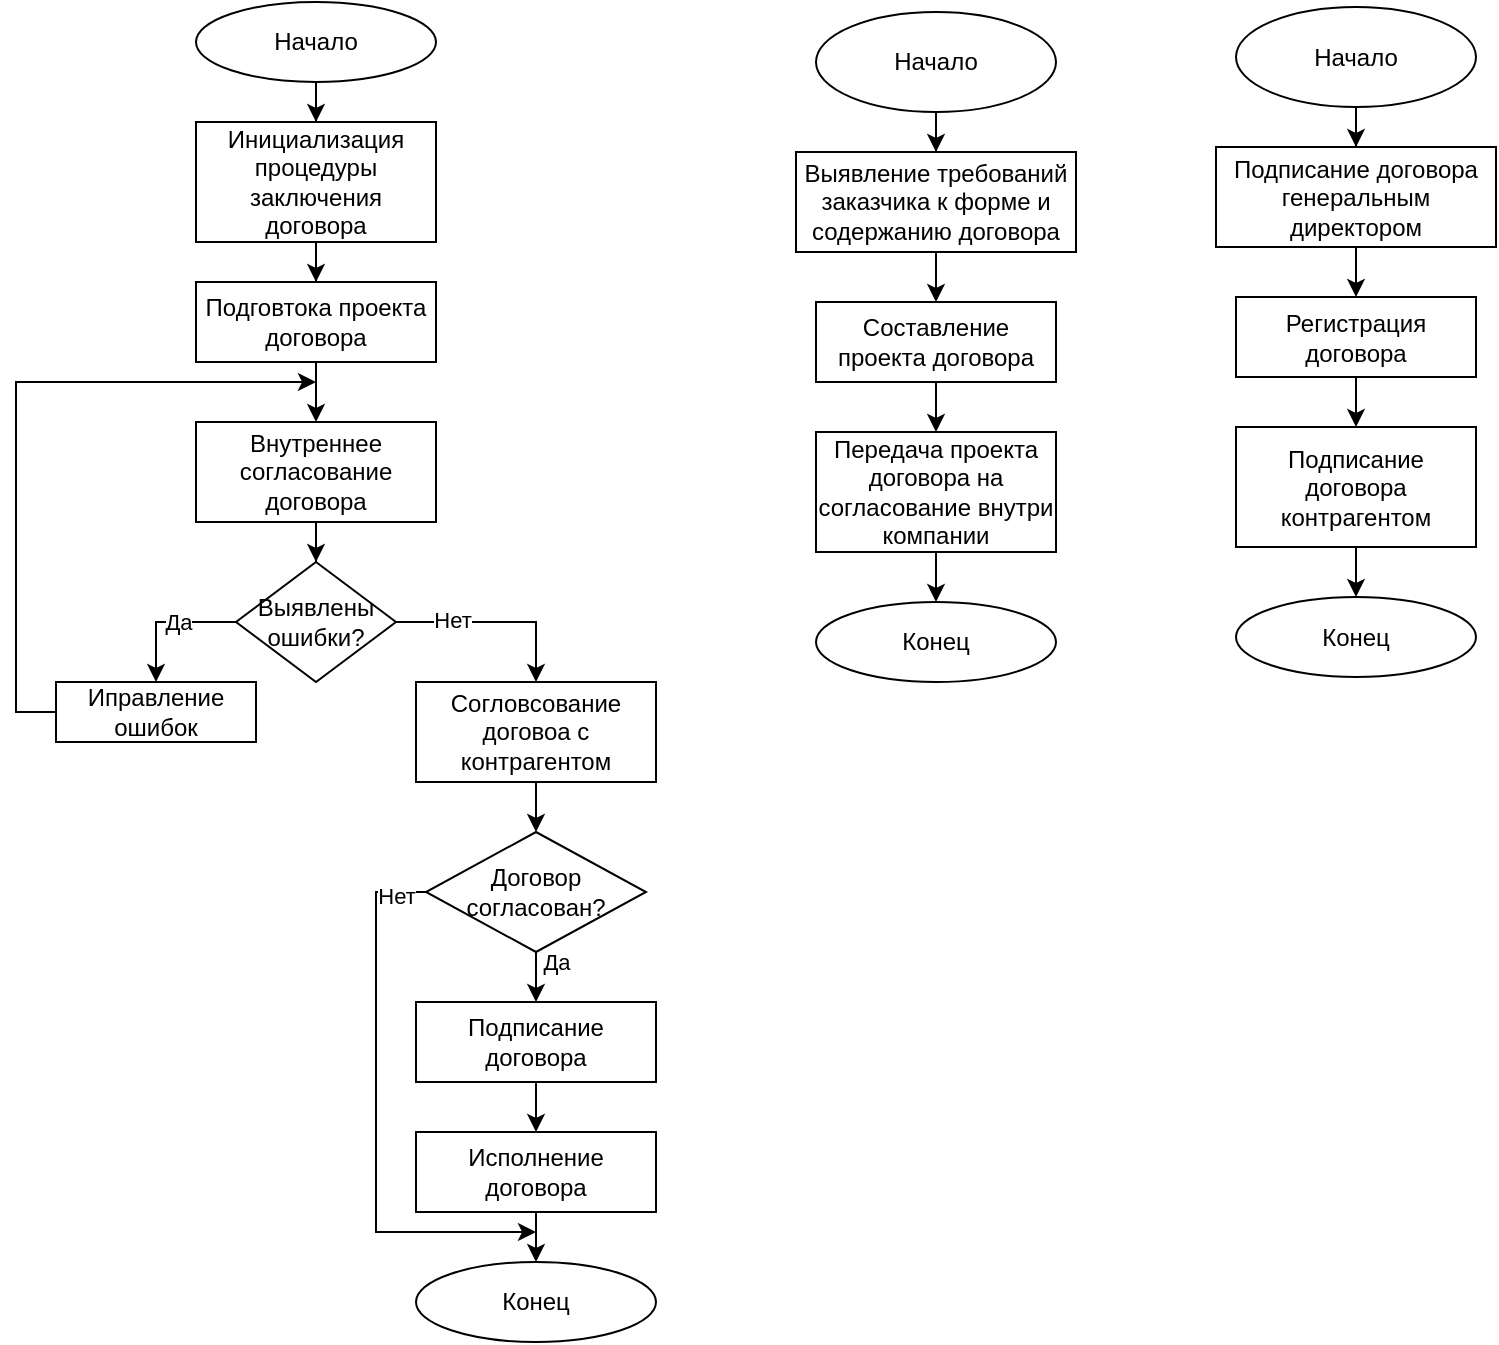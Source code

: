 <mxfile version="22.1.2" type="device">
  <diagram name="Страница — 1" id="dI7vLvLZwqIRt6VPlLzn">
    <mxGraphModel dx="392" dy="713" grid="1" gridSize="10" guides="1" tooltips="1" connect="1" arrows="1" fold="1" page="1" pageScale="1" pageWidth="827" pageHeight="1169" math="0" shadow="0">
      <root>
        <mxCell id="0" />
        <mxCell id="1" parent="0" />
        <mxCell id="YXRQX_UfjDNz7jbEdoER-32" style="edgeStyle=orthogonalEdgeStyle;rounded=0;orthogonalLoop=1;jettySize=auto;html=1;entryX=0.5;entryY=0;entryDx=0;entryDy=0;" parent="1" source="YXRQX_UfjDNz7jbEdoER-33" target="YXRQX_UfjDNz7jbEdoER-34" edge="1">
          <mxGeometry relative="1" as="geometry" />
        </mxCell>
        <mxCell id="YXRQX_UfjDNz7jbEdoER-33" value="Начало" style="ellipse;whiteSpace=wrap;html=1;" parent="1" vertex="1">
          <mxGeometry x="970" y="20" width="120" height="40" as="geometry" />
        </mxCell>
        <mxCell id="YXRQX_UfjDNz7jbEdoER-42" style="edgeStyle=orthogonalEdgeStyle;rounded=0;orthogonalLoop=1;jettySize=auto;html=1;entryX=0.5;entryY=0;entryDx=0;entryDy=0;" parent="1" source="YXRQX_UfjDNz7jbEdoER-34" target="YXRQX_UfjDNz7jbEdoER-35" edge="1">
          <mxGeometry relative="1" as="geometry" />
        </mxCell>
        <mxCell id="YXRQX_UfjDNz7jbEdoER-34" value="Инициализация процедуры заключения договора" style="rounded=0;whiteSpace=wrap;html=1;" parent="1" vertex="1">
          <mxGeometry x="970" y="80" width="120" height="60" as="geometry" />
        </mxCell>
        <mxCell id="YXRQX_UfjDNz7jbEdoER-43" style="edgeStyle=orthogonalEdgeStyle;rounded=0;orthogonalLoop=1;jettySize=auto;html=1;entryX=0.5;entryY=0;entryDx=0;entryDy=0;" parent="1" source="YXRQX_UfjDNz7jbEdoER-35" target="YXRQX_UfjDNz7jbEdoER-36" edge="1">
          <mxGeometry relative="1" as="geometry" />
        </mxCell>
        <mxCell id="YXRQX_UfjDNz7jbEdoER-35" value="Подговтока проекта договора" style="rounded=0;whiteSpace=wrap;html=1;" parent="1" vertex="1">
          <mxGeometry x="970" y="160" width="120" height="40" as="geometry" />
        </mxCell>
        <mxCell id="YXRQX_UfjDNz7jbEdoER-39" style="edgeStyle=orthogonalEdgeStyle;rounded=0;orthogonalLoop=1;jettySize=auto;html=1;entryX=0.5;entryY=0;entryDx=0;entryDy=0;" parent="1" source="YXRQX_UfjDNz7jbEdoER-36" target="YXRQX_UfjDNz7jbEdoER-37" edge="1">
          <mxGeometry relative="1" as="geometry" />
        </mxCell>
        <mxCell id="YXRQX_UfjDNz7jbEdoER-36" value="Внутреннее согласование договора" style="rounded=0;whiteSpace=wrap;html=1;" parent="1" vertex="1">
          <mxGeometry x="970" y="230" width="120" height="50" as="geometry" />
        </mxCell>
        <mxCell id="YXRQX_UfjDNz7jbEdoER-40" style="edgeStyle=orthogonalEdgeStyle;rounded=0;orthogonalLoop=1;jettySize=auto;html=1;entryX=0.5;entryY=0;entryDx=0;entryDy=0;" parent="1" source="YXRQX_UfjDNz7jbEdoER-37" target="YXRQX_UfjDNz7jbEdoER-38" edge="1">
          <mxGeometry relative="1" as="geometry">
            <Array as="points">
              <mxPoint x="950" y="330" />
            </Array>
          </mxGeometry>
        </mxCell>
        <mxCell id="YXRQX_UfjDNz7jbEdoER-56" value="Да" style="edgeLabel;html=1;align=center;verticalAlign=middle;resizable=0;points=[];" parent="YXRQX_UfjDNz7jbEdoER-40" vertex="1" connectable="0">
          <mxGeometry x="-0.171" relative="1" as="geometry">
            <mxPoint as="offset" />
          </mxGeometry>
        </mxCell>
        <mxCell id="YXRQX_UfjDNz7jbEdoER-48" style="edgeStyle=orthogonalEdgeStyle;rounded=0;orthogonalLoop=1;jettySize=auto;html=1;entryX=0.5;entryY=0;entryDx=0;entryDy=0;" parent="1" source="YXRQX_UfjDNz7jbEdoER-37" target="YXRQX_UfjDNz7jbEdoER-45" edge="1">
          <mxGeometry relative="1" as="geometry" />
        </mxCell>
        <mxCell id="YXRQX_UfjDNz7jbEdoER-57" value="Нет" style="edgeLabel;html=1;align=center;verticalAlign=middle;resizable=0;points=[];" parent="YXRQX_UfjDNz7jbEdoER-48" vertex="1" connectable="0">
          <mxGeometry x="-0.447" y="1" relative="1" as="geometry">
            <mxPoint as="offset" />
          </mxGeometry>
        </mxCell>
        <mxCell id="YXRQX_UfjDNz7jbEdoER-37" value="Выявлены ошибки?" style="rhombus;whiteSpace=wrap;html=1;" parent="1" vertex="1">
          <mxGeometry x="990" y="300" width="80" height="60" as="geometry" />
        </mxCell>
        <mxCell id="YXRQX_UfjDNz7jbEdoER-41" style="edgeStyle=orthogonalEdgeStyle;rounded=0;orthogonalLoop=1;jettySize=auto;html=1;" parent="1" source="YXRQX_UfjDNz7jbEdoER-38" edge="1">
          <mxGeometry relative="1" as="geometry">
            <mxPoint x="1030" y="210" as="targetPoint" />
            <Array as="points">
              <mxPoint x="880" y="375" />
              <mxPoint x="880" y="210" />
            </Array>
          </mxGeometry>
        </mxCell>
        <mxCell id="YXRQX_UfjDNz7jbEdoER-38" value="Иправление ошибок" style="rounded=0;whiteSpace=wrap;html=1;" parent="1" vertex="1">
          <mxGeometry x="900" y="360" width="100" height="30" as="geometry" />
        </mxCell>
        <mxCell id="YXRQX_UfjDNz7jbEdoER-52" style="edgeStyle=orthogonalEdgeStyle;rounded=0;orthogonalLoop=1;jettySize=auto;html=1;entryX=0.5;entryY=0;entryDx=0;entryDy=0;" parent="1" source="YXRQX_UfjDNz7jbEdoER-45" target="YXRQX_UfjDNz7jbEdoER-51" edge="1">
          <mxGeometry relative="1" as="geometry" />
        </mxCell>
        <mxCell id="YXRQX_UfjDNz7jbEdoER-45" value="Согловсование договоа с контрагентом" style="rounded=0;whiteSpace=wrap;html=1;" parent="1" vertex="1">
          <mxGeometry x="1080" y="360" width="120" height="50" as="geometry" />
        </mxCell>
        <mxCell id="YXRQX_UfjDNz7jbEdoER-79" style="edgeStyle=orthogonalEdgeStyle;rounded=0;orthogonalLoop=1;jettySize=auto;html=1;entryX=0.5;entryY=0;entryDx=0;entryDy=0;" parent="1" source="YXRQX_UfjDNz7jbEdoER-46" target="YXRQX_UfjDNz7jbEdoER-78" edge="1">
          <mxGeometry relative="1" as="geometry" />
        </mxCell>
        <mxCell id="YXRQX_UfjDNz7jbEdoER-46" value="Подписание договора" style="rounded=0;whiteSpace=wrap;html=1;" parent="1" vertex="1">
          <mxGeometry x="1080" y="520" width="120" height="40" as="geometry" />
        </mxCell>
        <mxCell id="YXRQX_UfjDNz7jbEdoER-47" value="Конец" style="ellipse;whiteSpace=wrap;html=1;" parent="1" vertex="1">
          <mxGeometry x="1080" y="650" width="120" height="40" as="geometry" />
        </mxCell>
        <mxCell id="YXRQX_UfjDNz7jbEdoER-53" style="edgeStyle=orthogonalEdgeStyle;rounded=0;orthogonalLoop=1;jettySize=auto;html=1;entryX=0.5;entryY=0;entryDx=0;entryDy=0;" parent="1" source="YXRQX_UfjDNz7jbEdoER-51" target="YXRQX_UfjDNz7jbEdoER-46" edge="1">
          <mxGeometry relative="1" as="geometry" />
        </mxCell>
        <mxCell id="YXRQX_UfjDNz7jbEdoER-58" value="Да" style="edgeLabel;html=1;align=center;verticalAlign=middle;resizable=0;points=[];" parent="YXRQX_UfjDNz7jbEdoER-53" vertex="1" connectable="0">
          <mxGeometry x="0.022" relative="1" as="geometry">
            <mxPoint x="10" y="-7" as="offset" />
          </mxGeometry>
        </mxCell>
        <mxCell id="YXRQX_UfjDNz7jbEdoER-54" style="edgeStyle=orthogonalEdgeStyle;rounded=0;orthogonalLoop=1;jettySize=auto;html=1;exitX=0;exitY=0.5;exitDx=0;exitDy=0;" parent="1" source="YXRQX_UfjDNz7jbEdoER-51" edge="1">
          <mxGeometry relative="1" as="geometry">
            <Array as="points">
              <mxPoint x="1060" y="465" />
              <mxPoint x="1060" y="635" />
            </Array>
            <mxPoint x="1085" y="470" as="sourcePoint" />
            <mxPoint x="1140" y="635" as="targetPoint" />
          </mxGeometry>
        </mxCell>
        <mxCell id="YXRQX_UfjDNz7jbEdoER-59" value="Нет" style="edgeLabel;html=1;align=center;verticalAlign=middle;resizable=0;points=[];" parent="YXRQX_UfjDNz7jbEdoER-54" vertex="1" connectable="0">
          <mxGeometry x="-0.687" y="-1" relative="1" as="geometry">
            <mxPoint x="11" y="-16" as="offset" />
          </mxGeometry>
        </mxCell>
        <mxCell id="YXRQX_UfjDNz7jbEdoER-51" value="Договор согласован?" style="rhombus;whiteSpace=wrap;html=1;" parent="1" vertex="1">
          <mxGeometry x="1085" y="435" width="110" height="60" as="geometry" />
        </mxCell>
        <mxCell id="YXRQX_UfjDNz7jbEdoER-65" style="edgeStyle=orthogonalEdgeStyle;rounded=0;orthogonalLoop=1;jettySize=auto;html=1;" parent="1" source="YXRQX_UfjDNz7jbEdoER-60" target="YXRQX_UfjDNz7jbEdoER-61" edge="1">
          <mxGeometry relative="1" as="geometry" />
        </mxCell>
        <mxCell id="YXRQX_UfjDNz7jbEdoER-60" value="Выявление требований заказчика к форме и содержанию договора" style="rounded=0;whiteSpace=wrap;html=1;" parent="1" vertex="1">
          <mxGeometry x="1270" y="95" width="140" height="50" as="geometry" />
        </mxCell>
        <mxCell id="YXRQX_UfjDNz7jbEdoER-66" style="edgeStyle=orthogonalEdgeStyle;rounded=0;orthogonalLoop=1;jettySize=auto;html=1;" parent="1" source="YXRQX_UfjDNz7jbEdoER-61" target="YXRQX_UfjDNz7jbEdoER-62" edge="1">
          <mxGeometry relative="1" as="geometry" />
        </mxCell>
        <mxCell id="YXRQX_UfjDNz7jbEdoER-61" value="Составление проекта договора" style="rounded=0;whiteSpace=wrap;html=1;" parent="1" vertex="1">
          <mxGeometry x="1280" y="170" width="120" height="40" as="geometry" />
        </mxCell>
        <mxCell id="YXRQX_UfjDNz7jbEdoER-68" style="edgeStyle=orthogonalEdgeStyle;rounded=0;orthogonalLoop=1;jettySize=auto;html=1;entryX=0.5;entryY=0;entryDx=0;entryDy=0;" parent="1" source="YXRQX_UfjDNz7jbEdoER-62" target="YXRQX_UfjDNz7jbEdoER-67" edge="1">
          <mxGeometry relative="1" as="geometry" />
        </mxCell>
        <mxCell id="YXRQX_UfjDNz7jbEdoER-62" value="Передача проекта договора на согласование внутри компании" style="rounded=0;whiteSpace=wrap;html=1;" parent="1" vertex="1">
          <mxGeometry x="1280" y="235" width="120" height="60" as="geometry" />
        </mxCell>
        <mxCell id="YXRQX_UfjDNz7jbEdoER-64" style="edgeStyle=orthogonalEdgeStyle;rounded=0;orthogonalLoop=1;jettySize=auto;html=1;entryX=0.5;entryY=0;entryDx=0;entryDy=0;" parent="1" source="YXRQX_UfjDNz7jbEdoER-63" target="YXRQX_UfjDNz7jbEdoER-60" edge="1">
          <mxGeometry relative="1" as="geometry" />
        </mxCell>
        <mxCell id="YXRQX_UfjDNz7jbEdoER-63" value="Начало" style="ellipse;whiteSpace=wrap;html=1;" parent="1" vertex="1">
          <mxGeometry x="1280" y="25" width="120" height="50" as="geometry" />
        </mxCell>
        <mxCell id="YXRQX_UfjDNz7jbEdoER-67" value="Конец" style="ellipse;whiteSpace=wrap;html=1;" parent="1" vertex="1">
          <mxGeometry x="1280" y="320" width="120" height="40" as="geometry" />
        </mxCell>
        <mxCell id="YXRQX_UfjDNz7jbEdoER-80" style="edgeStyle=orthogonalEdgeStyle;rounded=0;orthogonalLoop=1;jettySize=auto;html=1;" parent="1" source="YXRQX_UfjDNz7jbEdoER-78" target="YXRQX_UfjDNz7jbEdoER-47" edge="1">
          <mxGeometry relative="1" as="geometry" />
        </mxCell>
        <mxCell id="YXRQX_UfjDNz7jbEdoER-78" value="Исполнение договора" style="rounded=0;whiteSpace=wrap;html=1;" parent="1" vertex="1">
          <mxGeometry x="1080" y="585" width="120" height="40" as="geometry" />
        </mxCell>
        <mxCell id="YXRQX_UfjDNz7jbEdoER-81" style="edgeStyle=orthogonalEdgeStyle;rounded=0;orthogonalLoop=1;jettySize=auto;html=1;" parent="1" source="YXRQX_UfjDNz7jbEdoER-82" target="YXRQX_UfjDNz7jbEdoER-84" edge="1">
          <mxGeometry relative="1" as="geometry" />
        </mxCell>
        <mxCell id="YXRQX_UfjDNz7jbEdoER-82" value="Подписание договора генеральным директором" style="rounded=0;whiteSpace=wrap;html=1;" parent="1" vertex="1">
          <mxGeometry x="1480" y="92.5" width="140" height="50" as="geometry" />
        </mxCell>
        <mxCell id="YXRQX_UfjDNz7jbEdoER-83" style="edgeStyle=orthogonalEdgeStyle;rounded=0;orthogonalLoop=1;jettySize=auto;html=1;" parent="1" source="YXRQX_UfjDNz7jbEdoER-84" target="YXRQX_UfjDNz7jbEdoER-86" edge="1">
          <mxGeometry relative="1" as="geometry" />
        </mxCell>
        <mxCell id="YXRQX_UfjDNz7jbEdoER-84" value="Регистрация договора" style="rounded=0;whiteSpace=wrap;html=1;" parent="1" vertex="1">
          <mxGeometry x="1490" y="167.5" width="120" height="40" as="geometry" />
        </mxCell>
        <mxCell id="YXRQX_UfjDNz7jbEdoER-85" style="edgeStyle=orthogonalEdgeStyle;rounded=0;orthogonalLoop=1;jettySize=auto;html=1;entryX=0.5;entryY=0;entryDx=0;entryDy=0;" parent="1" source="YXRQX_UfjDNz7jbEdoER-86" target="YXRQX_UfjDNz7jbEdoER-89" edge="1">
          <mxGeometry relative="1" as="geometry" />
        </mxCell>
        <mxCell id="YXRQX_UfjDNz7jbEdoER-86" value="Подписание договора контрагентом" style="rounded=0;whiteSpace=wrap;html=1;" parent="1" vertex="1">
          <mxGeometry x="1490" y="232.5" width="120" height="60" as="geometry" />
        </mxCell>
        <mxCell id="YXRQX_UfjDNz7jbEdoER-87" style="edgeStyle=orthogonalEdgeStyle;rounded=0;orthogonalLoop=1;jettySize=auto;html=1;entryX=0.5;entryY=0;entryDx=0;entryDy=0;" parent="1" source="YXRQX_UfjDNz7jbEdoER-88" target="YXRQX_UfjDNz7jbEdoER-82" edge="1">
          <mxGeometry relative="1" as="geometry" />
        </mxCell>
        <mxCell id="YXRQX_UfjDNz7jbEdoER-88" value="Начало" style="ellipse;whiteSpace=wrap;html=1;" parent="1" vertex="1">
          <mxGeometry x="1490" y="22.5" width="120" height="50" as="geometry" />
        </mxCell>
        <mxCell id="YXRQX_UfjDNz7jbEdoER-89" value="Конец" style="ellipse;whiteSpace=wrap;html=1;" parent="1" vertex="1">
          <mxGeometry x="1490" y="317.5" width="120" height="40" as="geometry" />
        </mxCell>
      </root>
    </mxGraphModel>
  </diagram>
</mxfile>
